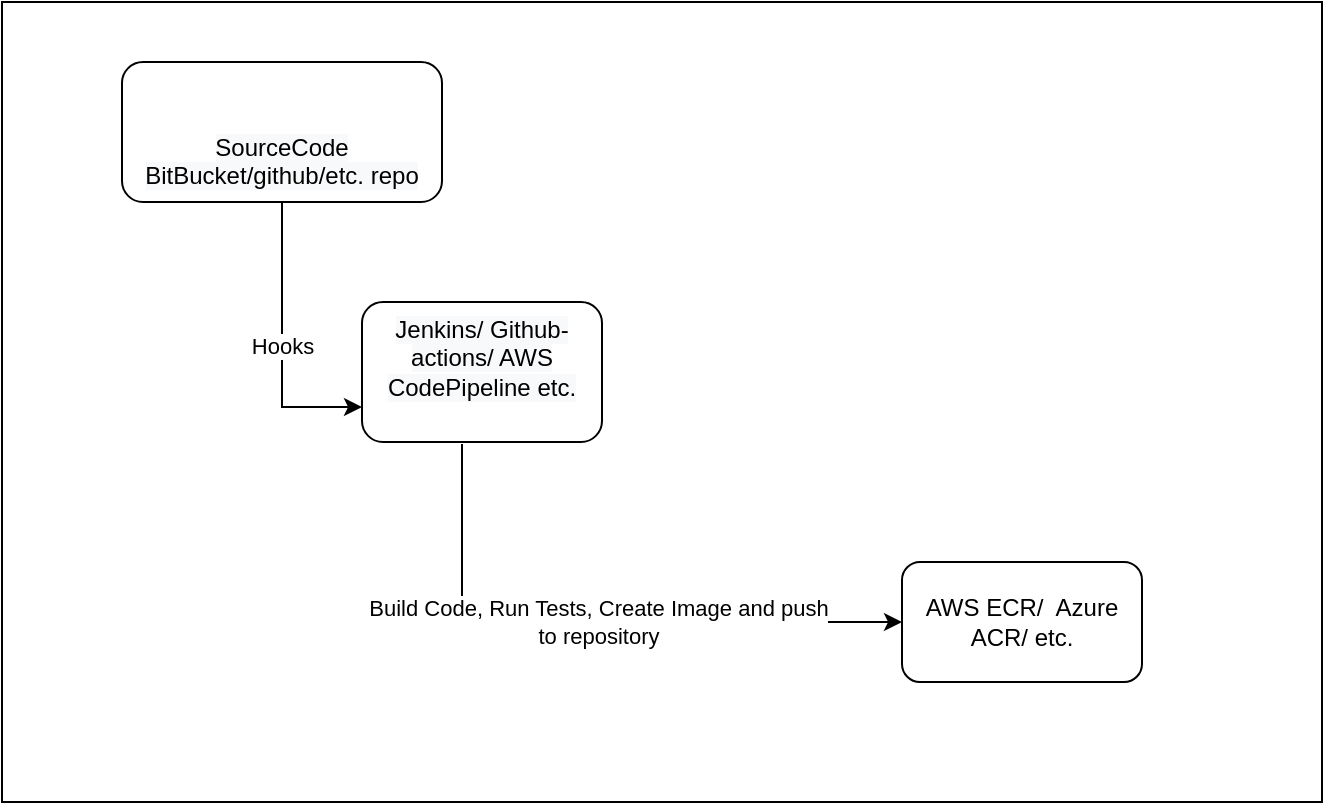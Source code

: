 <mxfile version="20.4.2" type="github">
  <diagram id="38vlmu5yILb_-6weRyr9" name="Page-1">
    <mxGraphModel dx="1422" dy="762" grid="1" gridSize="10" guides="1" tooltips="1" connect="1" arrows="1" fold="1" page="1" pageScale="1" pageWidth="850" pageHeight="1100" math="0" shadow="0">
      <root>
        <mxCell id="0" />
        <mxCell id="1" parent="0" />
        <mxCell id="A671sh1k3R_knXotuWo4-27" value="" style="rounded=0;whiteSpace=wrap;html=1;" vertex="1" parent="1">
          <mxGeometry x="30" y="10" width="660" height="400" as="geometry" />
        </mxCell>
        <mxCell id="A671sh1k3R_knXotuWo4-5" value="AWS ECR/&amp;nbsp; Azure ACR/ etc." style="rounded=1;whiteSpace=wrap;html=1;" vertex="1" parent="1">
          <mxGeometry x="480" y="290" width="120" height="60" as="geometry" />
        </mxCell>
        <mxCell id="A671sh1k3R_knXotuWo4-6" value="&#xa;&lt;span style=&quot;color: rgb(0, 0, 0); font-family: Helvetica; font-size: 12px; font-style: normal; font-variant-ligatures: normal; font-variant-caps: normal; font-weight: 400; letter-spacing: normal; orphans: 2; text-align: center; text-indent: 0px; text-transform: none; widows: 2; word-spacing: 0px; -webkit-text-stroke-width: 0px; background-color: rgb(248, 249, 250); text-decoration-thickness: initial; text-decoration-style: initial; text-decoration-color: initial; float: none; display: inline !important;&quot;&gt;Jenkins/ Github-actions/ AWS CodePipeline etc.&lt;/span&gt;&#xa;&#xa;" style="rounded=1;whiteSpace=wrap;html=1;" vertex="1" parent="1">
          <mxGeometry x="210" y="160" width="120" height="70" as="geometry" />
        </mxCell>
        <mxCell id="A671sh1k3R_knXotuWo4-15" value="Hooks" style="edgeStyle=orthogonalEdgeStyle;rounded=0;orthogonalLoop=1;jettySize=auto;html=1;exitX=0.5;exitY=1;exitDx=0;exitDy=0;entryX=0;entryY=0.75;entryDx=0;entryDy=0;" edge="1" parent="1" source="A671sh1k3R_knXotuWo4-7" target="A671sh1k3R_knXotuWo4-6">
          <mxGeometry relative="1" as="geometry" />
        </mxCell>
        <mxCell id="A671sh1k3R_knXotuWo4-7" value="&lt;br&gt;&lt;span style=&quot;color: rgb(0, 0, 0); font-family: Helvetica; font-size: 12px; font-style: normal; font-variant-ligatures: normal; font-variant-caps: normal; font-weight: 400; letter-spacing: normal; orphans: 2; text-align: center; text-indent: 0px; text-transform: none; widows: 2; word-spacing: 0px; -webkit-text-stroke-width: 0px; background-color: rgb(248, 249, 250); text-decoration-thickness: initial; text-decoration-style: initial; text-decoration-color: initial; float: none; display: inline !important;&quot;&gt;&lt;br&gt;SourceCode&lt;/span&gt;&lt;br style=&quot;color: rgb(0, 0, 0); font-family: Helvetica; font-size: 12px; font-style: normal; font-variant-ligatures: normal; font-variant-caps: normal; font-weight: 400; letter-spacing: normal; orphans: 2; text-align: center; text-indent: 0px; text-transform: none; widows: 2; word-spacing: 0px; -webkit-text-stroke-width: 0px; background-color: rgb(248, 249, 250); text-decoration-thickness: initial; text-decoration-style: initial; text-decoration-color: initial;&quot;&gt;&lt;span style=&quot;color: rgb(0, 0, 0); font-family: Helvetica; font-size: 12px; font-style: normal; font-variant-ligatures: normal; font-variant-caps: normal; font-weight: 400; letter-spacing: normal; orphans: 2; text-align: center; text-indent: 0px; text-transform: none; widows: 2; word-spacing: 0px; -webkit-text-stroke-width: 0px; background-color: rgb(248, 249, 250); text-decoration-thickness: initial; text-decoration-style: initial; text-decoration-color: initial; float: none; display: inline !important;&quot;&gt;BitBucket/github/etc. repo&lt;/span&gt;" style="rounded=1;whiteSpace=wrap;html=1;" vertex="1" parent="1">
          <mxGeometry x="90" y="40" width="160" height="70" as="geometry" />
        </mxCell>
        <mxCell id="A671sh1k3R_knXotuWo4-9" style="edgeStyle=orthogonalEdgeStyle;rounded=0;orthogonalLoop=1;jettySize=auto;html=1;exitX=0.5;exitY=1;exitDx=0;exitDy=0;" edge="1" parent="1" source="A671sh1k3R_knXotuWo4-7" target="A671sh1k3R_knXotuWo4-7">
          <mxGeometry relative="1" as="geometry" />
        </mxCell>
        <mxCell id="A671sh1k3R_knXotuWo4-24" value="Build Code, Run Tests, Create Image and push&lt;br&gt;to repository" style="edgeStyle=orthogonalEdgeStyle;rounded=0;orthogonalLoop=1;jettySize=auto;html=1;entryX=0;entryY=0.5;entryDx=0;entryDy=0;" edge="1" parent="1" target="A671sh1k3R_knXotuWo4-5">
          <mxGeometry x="0.017" relative="1" as="geometry">
            <mxPoint x="260" y="231" as="sourcePoint" />
            <mxPoint x="355.96" y="320" as="targetPoint" />
            <mxPoint as="offset" />
            <Array as="points">
              <mxPoint x="260" y="231" />
              <mxPoint x="260" y="320" />
              <mxPoint x="400" y="320" />
            </Array>
          </mxGeometry>
        </mxCell>
      </root>
    </mxGraphModel>
  </diagram>
</mxfile>
